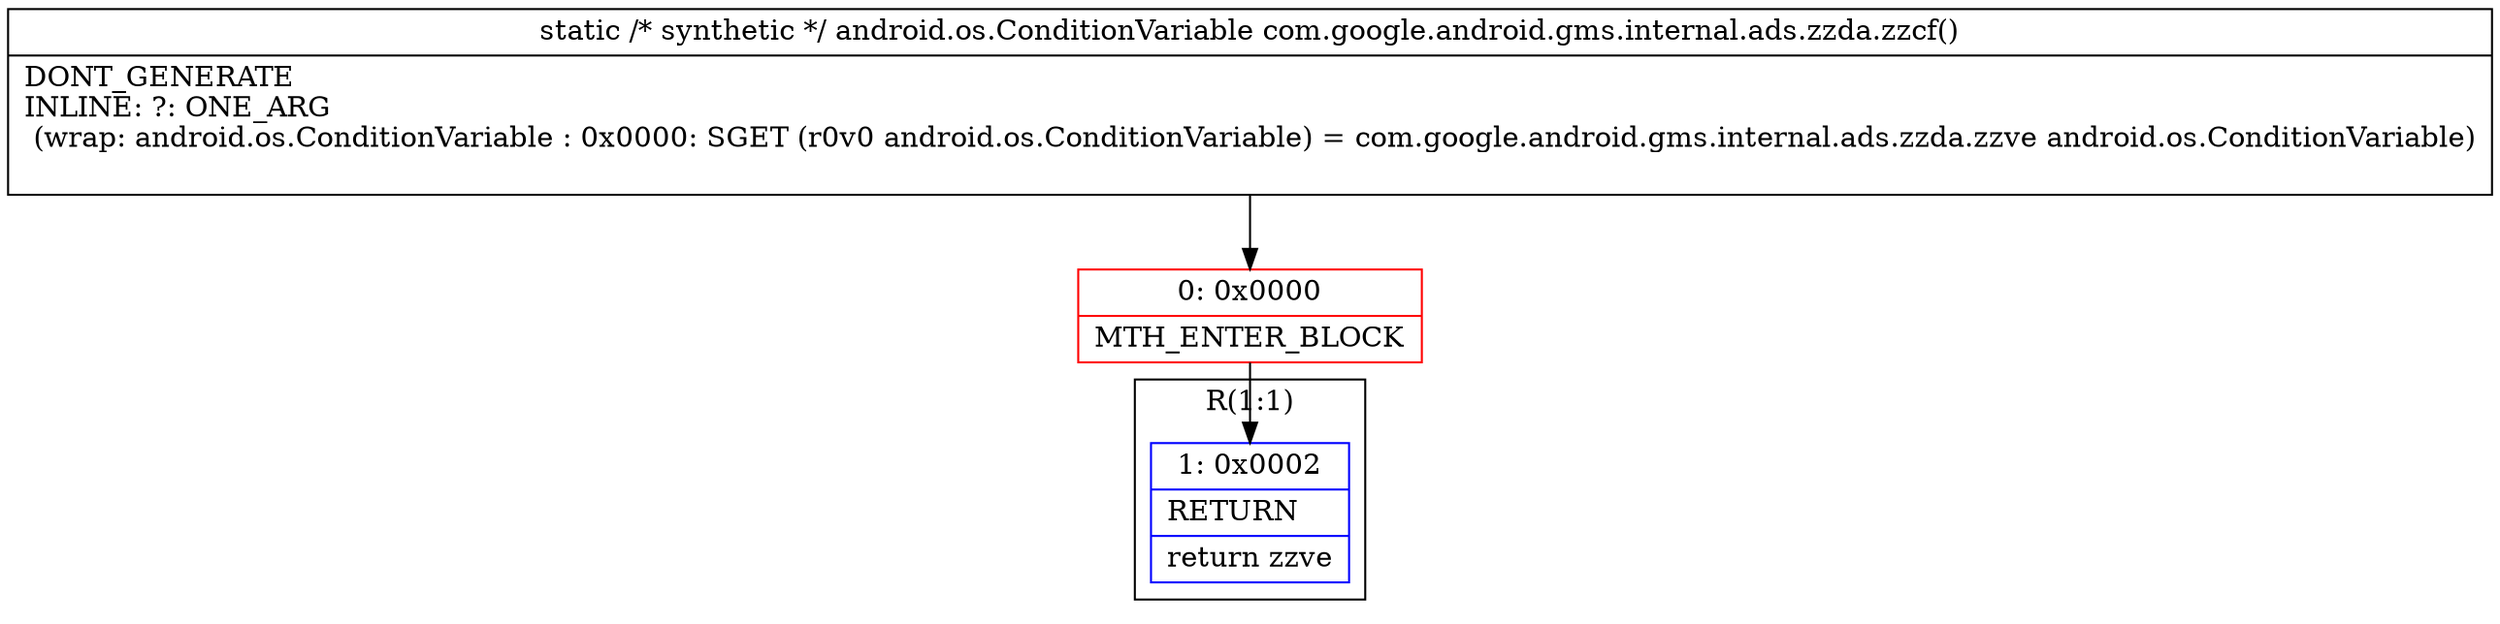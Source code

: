 digraph "CFG forcom.google.android.gms.internal.ads.zzda.zzcf()Landroid\/os\/ConditionVariable;" {
subgraph cluster_Region_987710629 {
label = "R(1:1)";
node [shape=record,color=blue];
Node_1 [shape=record,label="{1\:\ 0x0002|RETURN\l|return zzve\l}"];
}
Node_0 [shape=record,color=red,label="{0\:\ 0x0000|MTH_ENTER_BLOCK\l}"];
MethodNode[shape=record,label="{static \/* synthetic *\/ android.os.ConditionVariable com.google.android.gms.internal.ads.zzda.zzcf()  | DONT_GENERATE\lINLINE: ?: ONE_ARG  \l  (wrap: android.os.ConditionVariable : 0x0000: SGET  (r0v0 android.os.ConditionVariable) =  com.google.android.gms.internal.ads.zzda.zzve android.os.ConditionVariable)\l\l}"];
MethodNode -> Node_0;
Node_0 -> Node_1;
}

